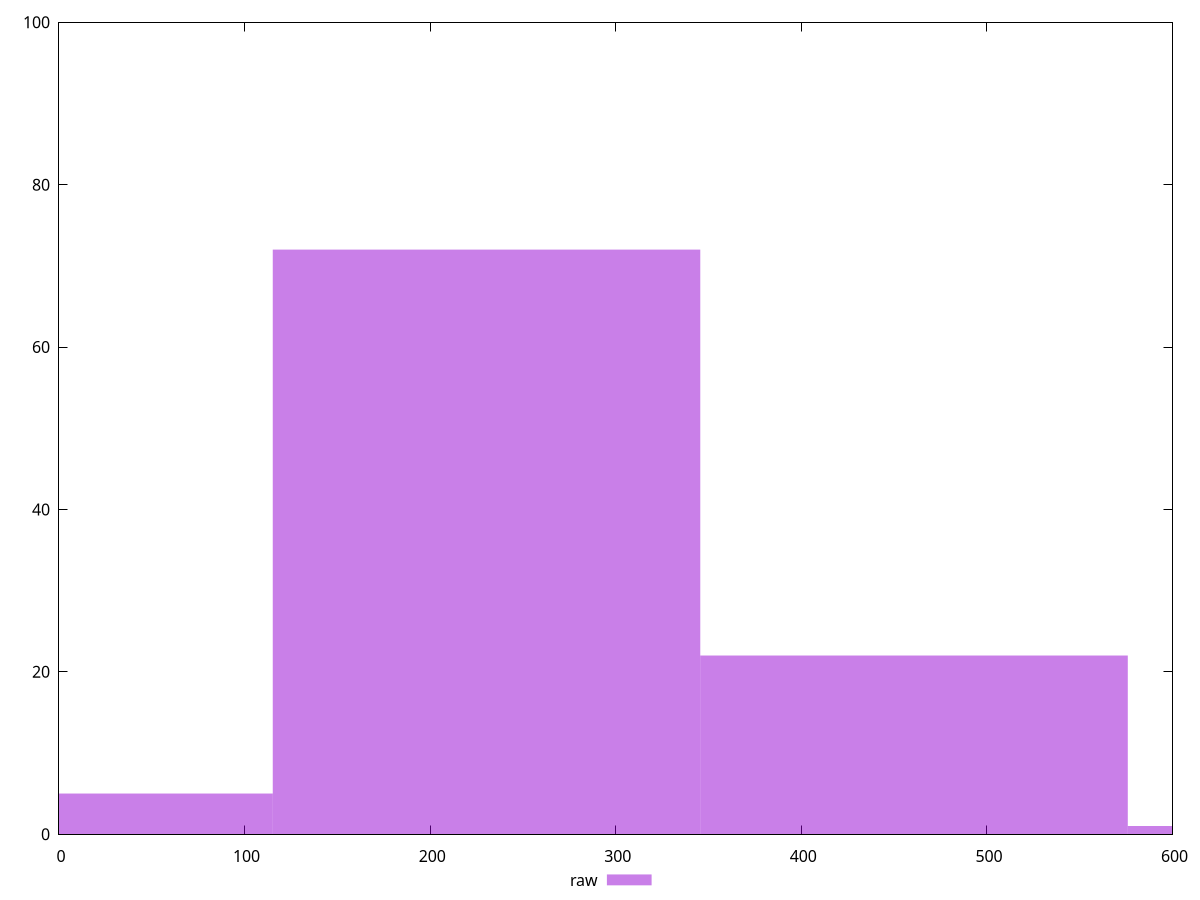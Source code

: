 reset

$raw <<EOF
460.7292195621775 22
230.36460978108875 72
0 5
691.0938293432662 1
EOF

set key outside below
set boxwidth 230.36460978108875
set xrange [0:600]
set yrange [0:100]
set trange [0:100]
set style fill transparent solid 0.5 noborder
set terminal svg size 640, 490 enhanced background rgb 'white'
set output "report_00015_2021-02-09T16-11-33.973Z/unused-css-rules/samples/pages+cached+noadtech+nomedia/raw/histogram.svg"

plot $raw title "raw" with boxes

reset
